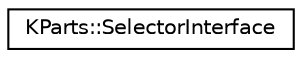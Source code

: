 digraph "Graphical Class Hierarchy"
{
  edge [fontname="Helvetica",fontsize="10",labelfontname="Helvetica",labelfontsize="10"];
  node [fontname="Helvetica",fontsize="10",shape=record];
  rankdir="LR";
  Node0 [label="KParts::SelectorInterface",height=0.2,width=0.4,color="black", fillcolor="white", style="filled",URL="$classKParts_1_1SelectorInterface.html",tooltip="Optional base class for HtmlExtension-derived classes Provides DOM Selector like API: querySelector a..."];
}

